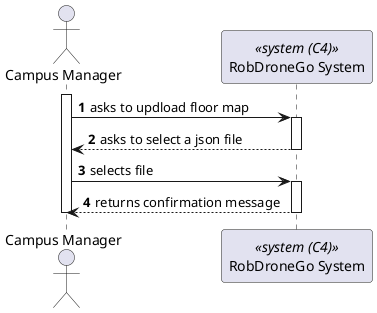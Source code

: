 @startuml process-view
autonumber

actor CM as "Campus Manager"
participant SYS as "RobDroneGo System" <<system (C4)>>

activate CM

CM -> SYS : asks to updload floor map
activate SYS

CM <-- SYS : asks to select a json file
deactivate SYS

CM -> SYS : selects file
activate SYS

CM <-- SYS : returns confirmation message
deactivate SYS


deactivate CM

@enduml

